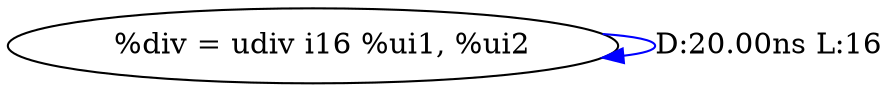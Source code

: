 digraph {
Node0x3c17ca0[label="  %div = udiv i16 %ui1, %ui2"];
Node0x3c17ca0 -> Node0x3c17ca0[label="D:20.00ns L:16",color=blue];
}
